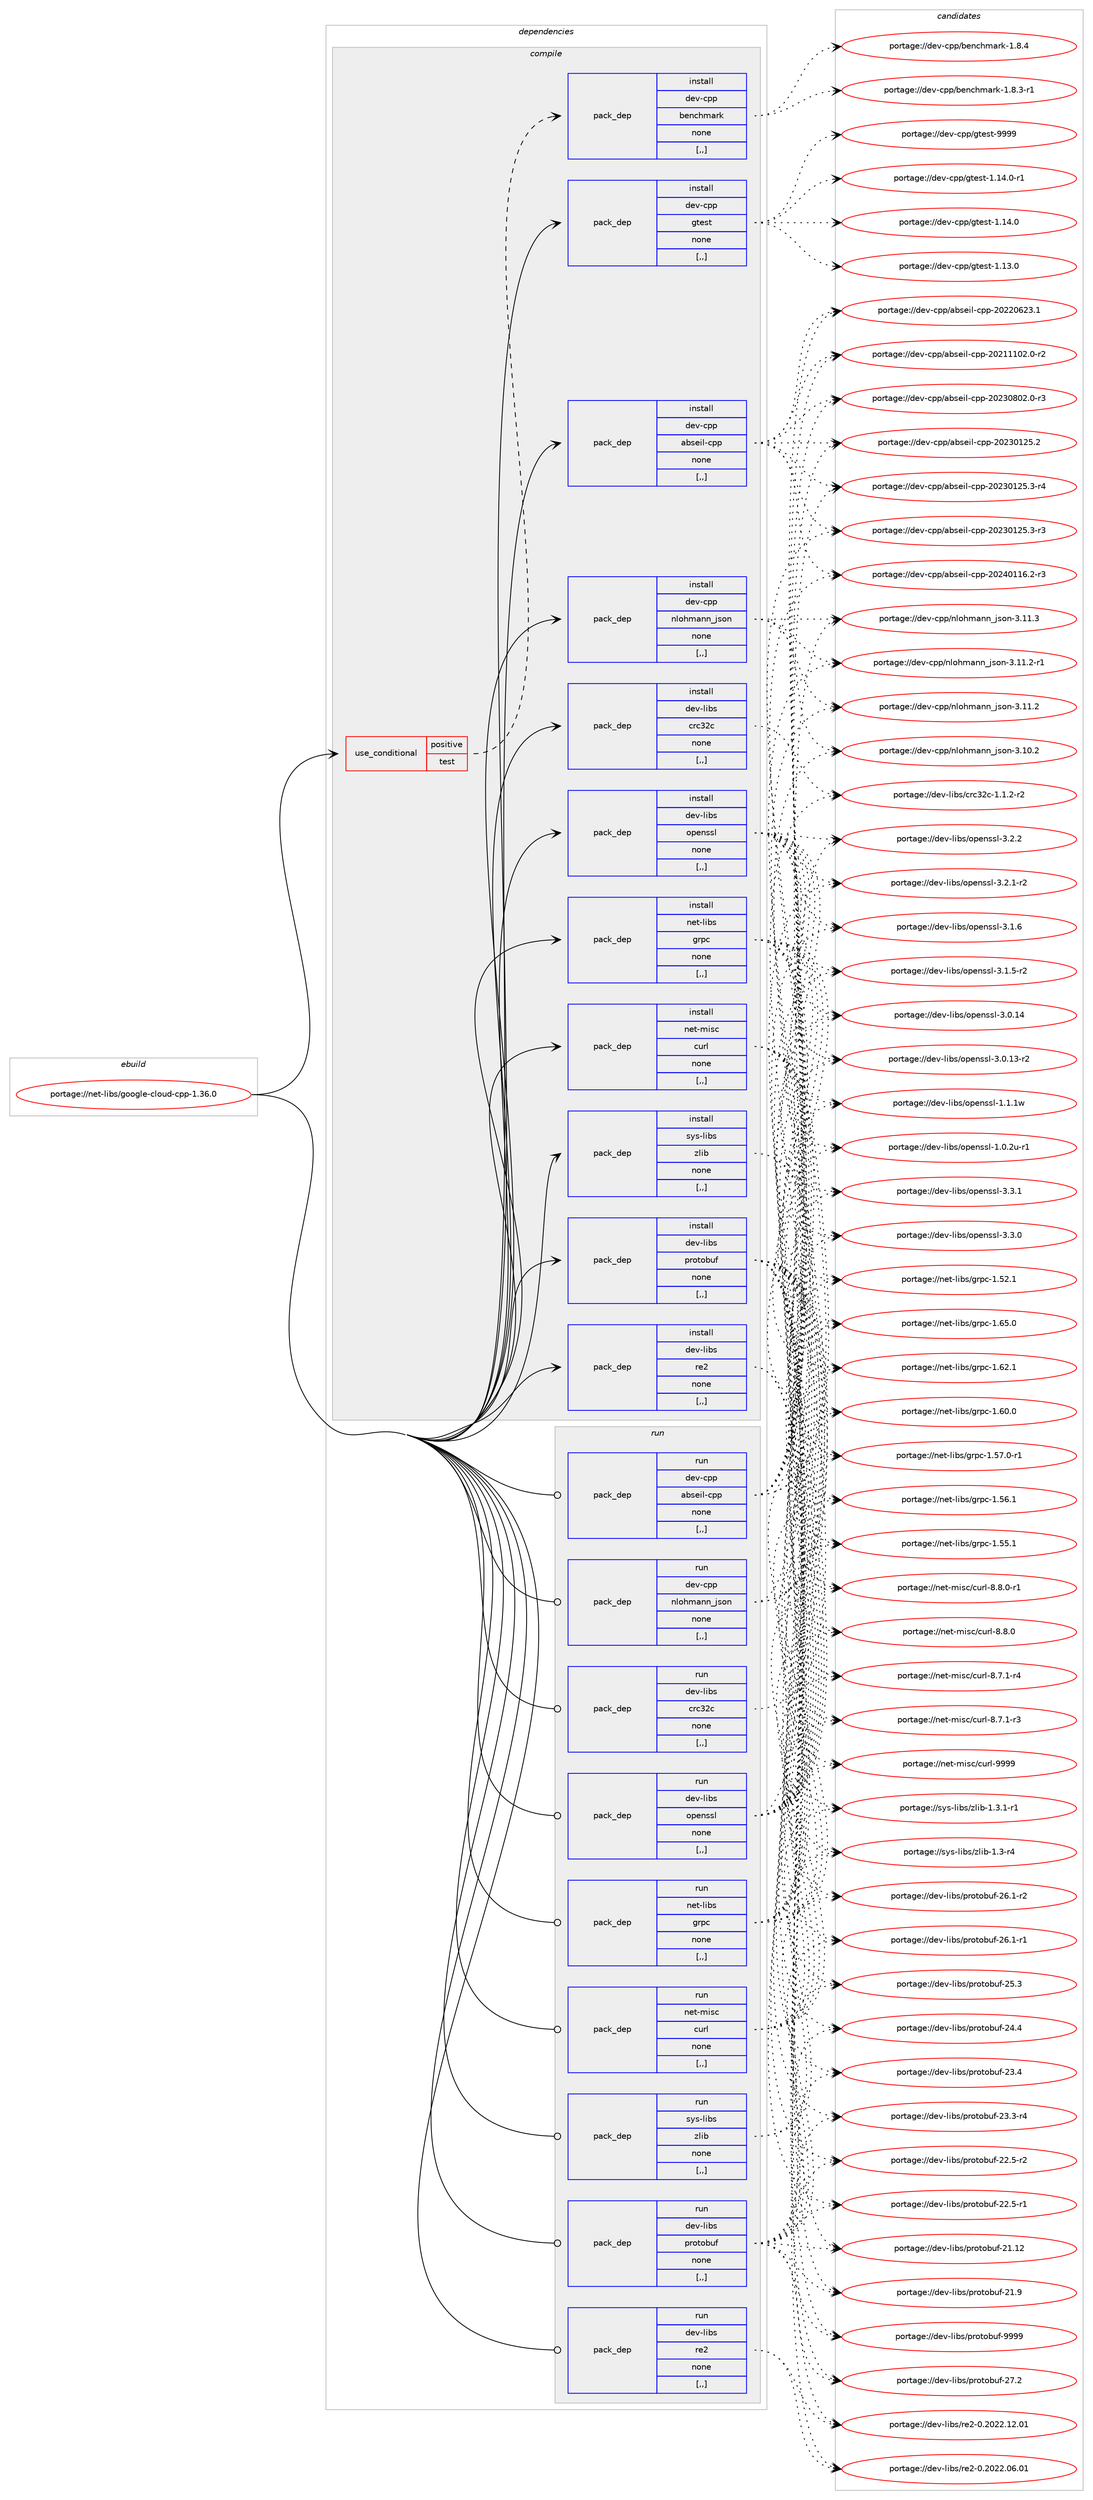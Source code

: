 digraph prolog {

# *************
# Graph options
# *************

newrank=true;
concentrate=true;
compound=true;
graph [rankdir=LR,fontname=Helvetica,fontsize=10,ranksep=1.5];#, ranksep=2.5, nodesep=0.2];
edge  [arrowhead=vee];
node  [fontname=Helvetica,fontsize=10];

# **********
# The ebuild
# **********

subgraph cluster_leftcol {
color=gray;
label=<<i>ebuild</i>>;
id [label="portage://net-libs/google-cloud-cpp-1.36.0", color=red, width=4, href="../net-libs/google-cloud-cpp-1.36.0.svg"];
}

# ****************
# The dependencies
# ****************

subgraph cluster_midcol {
color=gray;
label=<<i>dependencies</i>>;
subgraph cluster_compile {
fillcolor="#eeeeee";
style=filled;
label=<<i>compile</i>>;
subgraph cond93080 {
dependency357095 [label=<<TABLE BORDER="0" CELLBORDER="1" CELLSPACING="0" CELLPADDING="4"><TR><TD ROWSPAN="3" CELLPADDING="10">use_conditional</TD></TR><TR><TD>positive</TD></TR><TR><TD>test</TD></TR></TABLE>>, shape=none, color=red];
subgraph pack261355 {
dependency357096 [label=<<TABLE BORDER="0" CELLBORDER="1" CELLSPACING="0" CELLPADDING="4" WIDTH="220"><TR><TD ROWSPAN="6" CELLPADDING="30">pack_dep</TD></TR><TR><TD WIDTH="110">install</TD></TR><TR><TD>dev-cpp</TD></TR><TR><TD>benchmark</TD></TR><TR><TD>none</TD></TR><TR><TD>[,,]</TD></TR></TABLE>>, shape=none, color=blue];
}
dependency357095:e -> dependency357096:w [weight=20,style="dashed",arrowhead="vee"];
}
id:e -> dependency357095:w [weight=20,style="solid",arrowhead="vee"];
subgraph pack261356 {
dependency357097 [label=<<TABLE BORDER="0" CELLBORDER="1" CELLSPACING="0" CELLPADDING="4" WIDTH="220"><TR><TD ROWSPAN="6" CELLPADDING="30">pack_dep</TD></TR><TR><TD WIDTH="110">install</TD></TR><TR><TD>dev-cpp</TD></TR><TR><TD>abseil-cpp</TD></TR><TR><TD>none</TD></TR><TR><TD>[,,]</TD></TR></TABLE>>, shape=none, color=blue];
}
id:e -> dependency357097:w [weight=20,style="solid",arrowhead="vee"];
subgraph pack261357 {
dependency357098 [label=<<TABLE BORDER="0" CELLBORDER="1" CELLSPACING="0" CELLPADDING="4" WIDTH="220"><TR><TD ROWSPAN="6" CELLPADDING="30">pack_dep</TD></TR><TR><TD WIDTH="110">install</TD></TR><TR><TD>dev-cpp</TD></TR><TR><TD>gtest</TD></TR><TR><TD>none</TD></TR><TR><TD>[,,]</TD></TR></TABLE>>, shape=none, color=blue];
}
id:e -> dependency357098:w [weight=20,style="solid",arrowhead="vee"];
subgraph pack261358 {
dependency357099 [label=<<TABLE BORDER="0" CELLBORDER="1" CELLSPACING="0" CELLPADDING="4" WIDTH="220"><TR><TD ROWSPAN="6" CELLPADDING="30">pack_dep</TD></TR><TR><TD WIDTH="110">install</TD></TR><TR><TD>dev-cpp</TD></TR><TR><TD>nlohmann_json</TD></TR><TR><TD>none</TD></TR><TR><TD>[,,]</TD></TR></TABLE>>, shape=none, color=blue];
}
id:e -> dependency357099:w [weight=20,style="solid",arrowhead="vee"];
subgraph pack261359 {
dependency357100 [label=<<TABLE BORDER="0" CELLBORDER="1" CELLSPACING="0" CELLPADDING="4" WIDTH="220"><TR><TD ROWSPAN="6" CELLPADDING="30">pack_dep</TD></TR><TR><TD WIDTH="110">install</TD></TR><TR><TD>dev-libs</TD></TR><TR><TD>crc32c</TD></TR><TR><TD>none</TD></TR><TR><TD>[,,]</TD></TR></TABLE>>, shape=none, color=blue];
}
id:e -> dependency357100:w [weight=20,style="solid",arrowhead="vee"];
subgraph pack261360 {
dependency357101 [label=<<TABLE BORDER="0" CELLBORDER="1" CELLSPACING="0" CELLPADDING="4" WIDTH="220"><TR><TD ROWSPAN="6" CELLPADDING="30">pack_dep</TD></TR><TR><TD WIDTH="110">install</TD></TR><TR><TD>dev-libs</TD></TR><TR><TD>openssl</TD></TR><TR><TD>none</TD></TR><TR><TD>[,,]</TD></TR></TABLE>>, shape=none, color=blue];
}
id:e -> dependency357101:w [weight=20,style="solid",arrowhead="vee"];
subgraph pack261361 {
dependency357102 [label=<<TABLE BORDER="0" CELLBORDER="1" CELLSPACING="0" CELLPADDING="4" WIDTH="220"><TR><TD ROWSPAN="6" CELLPADDING="30">pack_dep</TD></TR><TR><TD WIDTH="110">install</TD></TR><TR><TD>dev-libs</TD></TR><TR><TD>protobuf</TD></TR><TR><TD>none</TD></TR><TR><TD>[,,]</TD></TR></TABLE>>, shape=none, color=blue];
}
id:e -> dependency357102:w [weight=20,style="solid",arrowhead="vee"];
subgraph pack261362 {
dependency357103 [label=<<TABLE BORDER="0" CELLBORDER="1" CELLSPACING="0" CELLPADDING="4" WIDTH="220"><TR><TD ROWSPAN="6" CELLPADDING="30">pack_dep</TD></TR><TR><TD WIDTH="110">install</TD></TR><TR><TD>dev-libs</TD></TR><TR><TD>re2</TD></TR><TR><TD>none</TD></TR><TR><TD>[,,]</TD></TR></TABLE>>, shape=none, color=blue];
}
id:e -> dependency357103:w [weight=20,style="solid",arrowhead="vee"];
subgraph pack261363 {
dependency357104 [label=<<TABLE BORDER="0" CELLBORDER="1" CELLSPACING="0" CELLPADDING="4" WIDTH="220"><TR><TD ROWSPAN="6" CELLPADDING="30">pack_dep</TD></TR><TR><TD WIDTH="110">install</TD></TR><TR><TD>net-libs</TD></TR><TR><TD>grpc</TD></TR><TR><TD>none</TD></TR><TR><TD>[,,]</TD></TR></TABLE>>, shape=none, color=blue];
}
id:e -> dependency357104:w [weight=20,style="solid",arrowhead="vee"];
subgraph pack261364 {
dependency357105 [label=<<TABLE BORDER="0" CELLBORDER="1" CELLSPACING="0" CELLPADDING="4" WIDTH="220"><TR><TD ROWSPAN="6" CELLPADDING="30">pack_dep</TD></TR><TR><TD WIDTH="110">install</TD></TR><TR><TD>net-misc</TD></TR><TR><TD>curl</TD></TR><TR><TD>none</TD></TR><TR><TD>[,,]</TD></TR></TABLE>>, shape=none, color=blue];
}
id:e -> dependency357105:w [weight=20,style="solid",arrowhead="vee"];
subgraph pack261365 {
dependency357106 [label=<<TABLE BORDER="0" CELLBORDER="1" CELLSPACING="0" CELLPADDING="4" WIDTH="220"><TR><TD ROWSPAN="6" CELLPADDING="30">pack_dep</TD></TR><TR><TD WIDTH="110">install</TD></TR><TR><TD>sys-libs</TD></TR><TR><TD>zlib</TD></TR><TR><TD>none</TD></TR><TR><TD>[,,]</TD></TR></TABLE>>, shape=none, color=blue];
}
id:e -> dependency357106:w [weight=20,style="solid",arrowhead="vee"];
}
subgraph cluster_compileandrun {
fillcolor="#eeeeee";
style=filled;
label=<<i>compile and run</i>>;
}
subgraph cluster_run {
fillcolor="#eeeeee";
style=filled;
label=<<i>run</i>>;
subgraph pack261366 {
dependency357107 [label=<<TABLE BORDER="0" CELLBORDER="1" CELLSPACING="0" CELLPADDING="4" WIDTH="220"><TR><TD ROWSPAN="6" CELLPADDING="30">pack_dep</TD></TR><TR><TD WIDTH="110">run</TD></TR><TR><TD>dev-cpp</TD></TR><TR><TD>abseil-cpp</TD></TR><TR><TD>none</TD></TR><TR><TD>[,,]</TD></TR></TABLE>>, shape=none, color=blue];
}
id:e -> dependency357107:w [weight=20,style="solid",arrowhead="odot"];
subgraph pack261367 {
dependency357108 [label=<<TABLE BORDER="0" CELLBORDER="1" CELLSPACING="0" CELLPADDING="4" WIDTH="220"><TR><TD ROWSPAN="6" CELLPADDING="30">pack_dep</TD></TR><TR><TD WIDTH="110">run</TD></TR><TR><TD>dev-cpp</TD></TR><TR><TD>nlohmann_json</TD></TR><TR><TD>none</TD></TR><TR><TD>[,,]</TD></TR></TABLE>>, shape=none, color=blue];
}
id:e -> dependency357108:w [weight=20,style="solid",arrowhead="odot"];
subgraph pack261368 {
dependency357109 [label=<<TABLE BORDER="0" CELLBORDER="1" CELLSPACING="0" CELLPADDING="4" WIDTH="220"><TR><TD ROWSPAN="6" CELLPADDING="30">pack_dep</TD></TR><TR><TD WIDTH="110">run</TD></TR><TR><TD>dev-libs</TD></TR><TR><TD>crc32c</TD></TR><TR><TD>none</TD></TR><TR><TD>[,,]</TD></TR></TABLE>>, shape=none, color=blue];
}
id:e -> dependency357109:w [weight=20,style="solid",arrowhead="odot"];
subgraph pack261369 {
dependency357110 [label=<<TABLE BORDER="0" CELLBORDER="1" CELLSPACING="0" CELLPADDING="4" WIDTH="220"><TR><TD ROWSPAN="6" CELLPADDING="30">pack_dep</TD></TR><TR><TD WIDTH="110">run</TD></TR><TR><TD>dev-libs</TD></TR><TR><TD>openssl</TD></TR><TR><TD>none</TD></TR><TR><TD>[,,]</TD></TR></TABLE>>, shape=none, color=blue];
}
id:e -> dependency357110:w [weight=20,style="solid",arrowhead="odot"];
subgraph pack261370 {
dependency357111 [label=<<TABLE BORDER="0" CELLBORDER="1" CELLSPACING="0" CELLPADDING="4" WIDTH="220"><TR><TD ROWSPAN="6" CELLPADDING="30">pack_dep</TD></TR><TR><TD WIDTH="110">run</TD></TR><TR><TD>dev-libs</TD></TR><TR><TD>protobuf</TD></TR><TR><TD>none</TD></TR><TR><TD>[,,]</TD></TR></TABLE>>, shape=none, color=blue];
}
id:e -> dependency357111:w [weight=20,style="solid",arrowhead="odot"];
subgraph pack261371 {
dependency357112 [label=<<TABLE BORDER="0" CELLBORDER="1" CELLSPACING="0" CELLPADDING="4" WIDTH="220"><TR><TD ROWSPAN="6" CELLPADDING="30">pack_dep</TD></TR><TR><TD WIDTH="110">run</TD></TR><TR><TD>dev-libs</TD></TR><TR><TD>re2</TD></TR><TR><TD>none</TD></TR><TR><TD>[,,]</TD></TR></TABLE>>, shape=none, color=blue];
}
id:e -> dependency357112:w [weight=20,style="solid",arrowhead="odot"];
subgraph pack261372 {
dependency357113 [label=<<TABLE BORDER="0" CELLBORDER="1" CELLSPACING="0" CELLPADDING="4" WIDTH="220"><TR><TD ROWSPAN="6" CELLPADDING="30">pack_dep</TD></TR><TR><TD WIDTH="110">run</TD></TR><TR><TD>net-libs</TD></TR><TR><TD>grpc</TD></TR><TR><TD>none</TD></TR><TR><TD>[,,]</TD></TR></TABLE>>, shape=none, color=blue];
}
id:e -> dependency357113:w [weight=20,style="solid",arrowhead="odot"];
subgraph pack261373 {
dependency357114 [label=<<TABLE BORDER="0" CELLBORDER="1" CELLSPACING="0" CELLPADDING="4" WIDTH="220"><TR><TD ROWSPAN="6" CELLPADDING="30">pack_dep</TD></TR><TR><TD WIDTH="110">run</TD></TR><TR><TD>net-misc</TD></TR><TR><TD>curl</TD></TR><TR><TD>none</TD></TR><TR><TD>[,,]</TD></TR></TABLE>>, shape=none, color=blue];
}
id:e -> dependency357114:w [weight=20,style="solid",arrowhead="odot"];
subgraph pack261374 {
dependency357115 [label=<<TABLE BORDER="0" CELLBORDER="1" CELLSPACING="0" CELLPADDING="4" WIDTH="220"><TR><TD ROWSPAN="6" CELLPADDING="30">pack_dep</TD></TR><TR><TD WIDTH="110">run</TD></TR><TR><TD>sys-libs</TD></TR><TR><TD>zlib</TD></TR><TR><TD>none</TD></TR><TR><TD>[,,]</TD></TR></TABLE>>, shape=none, color=blue];
}
id:e -> dependency357115:w [weight=20,style="solid",arrowhead="odot"];
}
}

# **************
# The candidates
# **************

subgraph cluster_choices {
rank=same;
color=gray;
label=<<i>candidates</i>>;

subgraph choice261355 {
color=black;
nodesep=1;
choice100101118459911211247981011109910410997114107454946564652 [label="portage://dev-cpp/benchmark-1.8.4", color=red, width=4,href="../dev-cpp/benchmark-1.8.4.svg"];
choice1001011184599112112479810111099104109971141074549465646514511449 [label="portage://dev-cpp/benchmark-1.8.3-r1", color=red, width=4,href="../dev-cpp/benchmark-1.8.3-r1.svg"];
dependency357096:e -> choice100101118459911211247981011109910410997114107454946564652:w [style=dotted,weight="100"];
dependency357096:e -> choice1001011184599112112479810111099104109971141074549465646514511449:w [style=dotted,weight="100"];
}
subgraph choice261356 {
color=black;
nodesep=1;
choice1001011184599112112479798115101105108459911211245504850524849495446504511451 [label="portage://dev-cpp/abseil-cpp-20240116.2-r3", color=red, width=4,href="../dev-cpp/abseil-cpp-20240116.2-r3.svg"];
choice1001011184599112112479798115101105108459911211245504850514856485046484511451 [label="portage://dev-cpp/abseil-cpp-20230802.0-r3", color=red, width=4,href="../dev-cpp/abseil-cpp-20230802.0-r3.svg"];
choice1001011184599112112479798115101105108459911211245504850514849505346514511452 [label="portage://dev-cpp/abseil-cpp-20230125.3-r4", color=red, width=4,href="../dev-cpp/abseil-cpp-20230125.3-r4.svg"];
choice1001011184599112112479798115101105108459911211245504850514849505346514511451 [label="portage://dev-cpp/abseil-cpp-20230125.3-r3", color=red, width=4,href="../dev-cpp/abseil-cpp-20230125.3-r3.svg"];
choice100101118459911211247979811510110510845991121124550485051484950534650 [label="portage://dev-cpp/abseil-cpp-20230125.2", color=red, width=4,href="../dev-cpp/abseil-cpp-20230125.2.svg"];
choice100101118459911211247979811510110510845991121124550485050485450514649 [label="portage://dev-cpp/abseil-cpp-20220623.1", color=red, width=4,href="../dev-cpp/abseil-cpp-20220623.1.svg"];
choice1001011184599112112479798115101105108459911211245504850494949485046484511450 [label="portage://dev-cpp/abseil-cpp-20211102.0-r2", color=red, width=4,href="../dev-cpp/abseil-cpp-20211102.0-r2.svg"];
dependency357097:e -> choice1001011184599112112479798115101105108459911211245504850524849495446504511451:w [style=dotted,weight="100"];
dependency357097:e -> choice1001011184599112112479798115101105108459911211245504850514856485046484511451:w [style=dotted,weight="100"];
dependency357097:e -> choice1001011184599112112479798115101105108459911211245504850514849505346514511452:w [style=dotted,weight="100"];
dependency357097:e -> choice1001011184599112112479798115101105108459911211245504850514849505346514511451:w [style=dotted,weight="100"];
dependency357097:e -> choice100101118459911211247979811510110510845991121124550485051484950534650:w [style=dotted,weight="100"];
dependency357097:e -> choice100101118459911211247979811510110510845991121124550485050485450514649:w [style=dotted,weight="100"];
dependency357097:e -> choice1001011184599112112479798115101105108459911211245504850494949485046484511450:w [style=dotted,weight="100"];
}
subgraph choice261357 {
color=black;
nodesep=1;
choice1001011184599112112471031161011151164557575757 [label="portage://dev-cpp/gtest-9999", color=red, width=4,href="../dev-cpp/gtest-9999.svg"];
choice100101118459911211247103116101115116454946495246484511449 [label="portage://dev-cpp/gtest-1.14.0-r1", color=red, width=4,href="../dev-cpp/gtest-1.14.0-r1.svg"];
choice10010111845991121124710311610111511645494649524648 [label="portage://dev-cpp/gtest-1.14.0", color=red, width=4,href="../dev-cpp/gtest-1.14.0.svg"];
choice10010111845991121124710311610111511645494649514648 [label="portage://dev-cpp/gtest-1.13.0", color=red, width=4,href="../dev-cpp/gtest-1.13.0.svg"];
dependency357098:e -> choice1001011184599112112471031161011151164557575757:w [style=dotted,weight="100"];
dependency357098:e -> choice100101118459911211247103116101115116454946495246484511449:w [style=dotted,weight="100"];
dependency357098:e -> choice10010111845991121124710311610111511645494649524648:w [style=dotted,weight="100"];
dependency357098:e -> choice10010111845991121124710311610111511645494649514648:w [style=dotted,weight="100"];
}
subgraph choice261358 {
color=black;
nodesep=1;
choice100101118459911211247110108111104109971101109510611511111045514649494651 [label="portage://dev-cpp/nlohmann_json-3.11.3", color=red, width=4,href="../dev-cpp/nlohmann_json-3.11.3.svg"];
choice1001011184599112112471101081111041099711011095106115111110455146494946504511449 [label="portage://dev-cpp/nlohmann_json-3.11.2-r1", color=red, width=4,href="../dev-cpp/nlohmann_json-3.11.2-r1.svg"];
choice100101118459911211247110108111104109971101109510611511111045514649494650 [label="portage://dev-cpp/nlohmann_json-3.11.2", color=red, width=4,href="../dev-cpp/nlohmann_json-3.11.2.svg"];
choice100101118459911211247110108111104109971101109510611511111045514649484650 [label="portage://dev-cpp/nlohmann_json-3.10.2", color=red, width=4,href="../dev-cpp/nlohmann_json-3.10.2.svg"];
dependency357099:e -> choice100101118459911211247110108111104109971101109510611511111045514649494651:w [style=dotted,weight="100"];
dependency357099:e -> choice1001011184599112112471101081111041099711011095106115111110455146494946504511449:w [style=dotted,weight="100"];
dependency357099:e -> choice100101118459911211247110108111104109971101109510611511111045514649494650:w [style=dotted,weight="100"];
dependency357099:e -> choice100101118459911211247110108111104109971101109510611511111045514649484650:w [style=dotted,weight="100"];
}
subgraph choice261359 {
color=black;
nodesep=1;
choice10010111845108105981154799114995150994549464946504511450 [label="portage://dev-libs/crc32c-1.1.2-r2", color=red, width=4,href="../dev-libs/crc32c-1.1.2-r2.svg"];
dependency357100:e -> choice10010111845108105981154799114995150994549464946504511450:w [style=dotted,weight="100"];
}
subgraph choice261360 {
color=black;
nodesep=1;
choice100101118451081059811547111112101110115115108455146514649 [label="portage://dev-libs/openssl-3.3.1", color=red, width=4,href="../dev-libs/openssl-3.3.1.svg"];
choice100101118451081059811547111112101110115115108455146514648 [label="portage://dev-libs/openssl-3.3.0", color=red, width=4,href="../dev-libs/openssl-3.3.0.svg"];
choice100101118451081059811547111112101110115115108455146504650 [label="portage://dev-libs/openssl-3.2.2", color=red, width=4,href="../dev-libs/openssl-3.2.2.svg"];
choice1001011184510810598115471111121011101151151084551465046494511450 [label="portage://dev-libs/openssl-3.2.1-r2", color=red, width=4,href="../dev-libs/openssl-3.2.1-r2.svg"];
choice100101118451081059811547111112101110115115108455146494654 [label="portage://dev-libs/openssl-3.1.6", color=red, width=4,href="../dev-libs/openssl-3.1.6.svg"];
choice1001011184510810598115471111121011101151151084551464946534511450 [label="portage://dev-libs/openssl-3.1.5-r2", color=red, width=4,href="../dev-libs/openssl-3.1.5-r2.svg"];
choice10010111845108105981154711111210111011511510845514648464952 [label="portage://dev-libs/openssl-3.0.14", color=red, width=4,href="../dev-libs/openssl-3.0.14.svg"];
choice100101118451081059811547111112101110115115108455146484649514511450 [label="portage://dev-libs/openssl-3.0.13-r2", color=red, width=4,href="../dev-libs/openssl-3.0.13-r2.svg"];
choice100101118451081059811547111112101110115115108454946494649119 [label="portage://dev-libs/openssl-1.1.1w", color=red, width=4,href="../dev-libs/openssl-1.1.1w.svg"];
choice1001011184510810598115471111121011101151151084549464846501174511449 [label="portage://dev-libs/openssl-1.0.2u-r1", color=red, width=4,href="../dev-libs/openssl-1.0.2u-r1.svg"];
dependency357101:e -> choice100101118451081059811547111112101110115115108455146514649:w [style=dotted,weight="100"];
dependency357101:e -> choice100101118451081059811547111112101110115115108455146514648:w [style=dotted,weight="100"];
dependency357101:e -> choice100101118451081059811547111112101110115115108455146504650:w [style=dotted,weight="100"];
dependency357101:e -> choice1001011184510810598115471111121011101151151084551465046494511450:w [style=dotted,weight="100"];
dependency357101:e -> choice100101118451081059811547111112101110115115108455146494654:w [style=dotted,weight="100"];
dependency357101:e -> choice1001011184510810598115471111121011101151151084551464946534511450:w [style=dotted,weight="100"];
dependency357101:e -> choice10010111845108105981154711111210111011511510845514648464952:w [style=dotted,weight="100"];
dependency357101:e -> choice100101118451081059811547111112101110115115108455146484649514511450:w [style=dotted,weight="100"];
dependency357101:e -> choice100101118451081059811547111112101110115115108454946494649119:w [style=dotted,weight="100"];
dependency357101:e -> choice1001011184510810598115471111121011101151151084549464846501174511449:w [style=dotted,weight="100"];
}
subgraph choice261361 {
color=black;
nodesep=1;
choice100101118451081059811547112114111116111981171024557575757 [label="portage://dev-libs/protobuf-9999", color=red, width=4,href="../dev-libs/protobuf-9999.svg"];
choice100101118451081059811547112114111116111981171024550554650 [label="portage://dev-libs/protobuf-27.2", color=red, width=4,href="../dev-libs/protobuf-27.2.svg"];
choice1001011184510810598115471121141111161119811710245505446494511450 [label="portage://dev-libs/protobuf-26.1-r2", color=red, width=4,href="../dev-libs/protobuf-26.1-r2.svg"];
choice1001011184510810598115471121141111161119811710245505446494511449 [label="portage://dev-libs/protobuf-26.1-r1", color=red, width=4,href="../dev-libs/protobuf-26.1-r1.svg"];
choice100101118451081059811547112114111116111981171024550534651 [label="portage://dev-libs/protobuf-25.3", color=red, width=4,href="../dev-libs/protobuf-25.3.svg"];
choice100101118451081059811547112114111116111981171024550524652 [label="portage://dev-libs/protobuf-24.4", color=red, width=4,href="../dev-libs/protobuf-24.4.svg"];
choice100101118451081059811547112114111116111981171024550514652 [label="portage://dev-libs/protobuf-23.4", color=red, width=4,href="../dev-libs/protobuf-23.4.svg"];
choice1001011184510810598115471121141111161119811710245505146514511452 [label="portage://dev-libs/protobuf-23.3-r4", color=red, width=4,href="../dev-libs/protobuf-23.3-r4.svg"];
choice1001011184510810598115471121141111161119811710245505046534511450 [label="portage://dev-libs/protobuf-22.5-r2", color=red, width=4,href="../dev-libs/protobuf-22.5-r2.svg"];
choice1001011184510810598115471121141111161119811710245505046534511449 [label="portage://dev-libs/protobuf-22.5-r1", color=red, width=4,href="../dev-libs/protobuf-22.5-r1.svg"];
choice10010111845108105981154711211411111611198117102455049464950 [label="portage://dev-libs/protobuf-21.12", color=red, width=4,href="../dev-libs/protobuf-21.12.svg"];
choice100101118451081059811547112114111116111981171024550494657 [label="portage://dev-libs/protobuf-21.9", color=red, width=4,href="../dev-libs/protobuf-21.9.svg"];
dependency357102:e -> choice100101118451081059811547112114111116111981171024557575757:w [style=dotted,weight="100"];
dependency357102:e -> choice100101118451081059811547112114111116111981171024550554650:w [style=dotted,weight="100"];
dependency357102:e -> choice1001011184510810598115471121141111161119811710245505446494511450:w [style=dotted,weight="100"];
dependency357102:e -> choice1001011184510810598115471121141111161119811710245505446494511449:w [style=dotted,weight="100"];
dependency357102:e -> choice100101118451081059811547112114111116111981171024550534651:w [style=dotted,weight="100"];
dependency357102:e -> choice100101118451081059811547112114111116111981171024550524652:w [style=dotted,weight="100"];
dependency357102:e -> choice100101118451081059811547112114111116111981171024550514652:w [style=dotted,weight="100"];
dependency357102:e -> choice1001011184510810598115471121141111161119811710245505146514511452:w [style=dotted,weight="100"];
dependency357102:e -> choice1001011184510810598115471121141111161119811710245505046534511450:w [style=dotted,weight="100"];
dependency357102:e -> choice1001011184510810598115471121141111161119811710245505046534511449:w [style=dotted,weight="100"];
dependency357102:e -> choice10010111845108105981154711211411111611198117102455049464950:w [style=dotted,weight="100"];
dependency357102:e -> choice100101118451081059811547112114111116111981171024550494657:w [style=dotted,weight="100"];
}
subgraph choice261362 {
color=black;
nodesep=1;
choice1001011184510810598115471141015045484650485050464950464849 [label="portage://dev-libs/re2-0.2022.12.01", color=red, width=4,href="../dev-libs/re2-0.2022.12.01.svg"];
choice1001011184510810598115471141015045484650485050464854464849 [label="portage://dev-libs/re2-0.2022.06.01", color=red, width=4,href="../dev-libs/re2-0.2022.06.01.svg"];
dependency357103:e -> choice1001011184510810598115471141015045484650485050464950464849:w [style=dotted,weight="100"];
dependency357103:e -> choice1001011184510810598115471141015045484650485050464854464849:w [style=dotted,weight="100"];
}
subgraph choice261363 {
color=black;
nodesep=1;
choice1101011164510810598115471031141129945494654534648 [label="portage://net-libs/grpc-1.65.0", color=red, width=4,href="../net-libs/grpc-1.65.0.svg"];
choice1101011164510810598115471031141129945494654504649 [label="portage://net-libs/grpc-1.62.1", color=red, width=4,href="../net-libs/grpc-1.62.1.svg"];
choice1101011164510810598115471031141129945494654484648 [label="portage://net-libs/grpc-1.60.0", color=red, width=4,href="../net-libs/grpc-1.60.0.svg"];
choice11010111645108105981154710311411299454946535546484511449 [label="portage://net-libs/grpc-1.57.0-r1", color=red, width=4,href="../net-libs/grpc-1.57.0-r1.svg"];
choice1101011164510810598115471031141129945494653544649 [label="portage://net-libs/grpc-1.56.1", color=red, width=4,href="../net-libs/grpc-1.56.1.svg"];
choice1101011164510810598115471031141129945494653534649 [label="portage://net-libs/grpc-1.55.1", color=red, width=4,href="../net-libs/grpc-1.55.1.svg"];
choice1101011164510810598115471031141129945494653504649 [label="portage://net-libs/grpc-1.52.1", color=red, width=4,href="../net-libs/grpc-1.52.1.svg"];
dependency357104:e -> choice1101011164510810598115471031141129945494654534648:w [style=dotted,weight="100"];
dependency357104:e -> choice1101011164510810598115471031141129945494654504649:w [style=dotted,weight="100"];
dependency357104:e -> choice1101011164510810598115471031141129945494654484648:w [style=dotted,weight="100"];
dependency357104:e -> choice11010111645108105981154710311411299454946535546484511449:w [style=dotted,weight="100"];
dependency357104:e -> choice1101011164510810598115471031141129945494653544649:w [style=dotted,weight="100"];
dependency357104:e -> choice1101011164510810598115471031141129945494653534649:w [style=dotted,weight="100"];
dependency357104:e -> choice1101011164510810598115471031141129945494653504649:w [style=dotted,weight="100"];
}
subgraph choice261364 {
color=black;
nodesep=1;
choice110101116451091051159947991171141084557575757 [label="portage://net-misc/curl-9999", color=red, width=4,href="../net-misc/curl-9999.svg"];
choice110101116451091051159947991171141084556465646484511449 [label="portage://net-misc/curl-8.8.0-r1", color=red, width=4,href="../net-misc/curl-8.8.0-r1.svg"];
choice11010111645109105115994799117114108455646564648 [label="portage://net-misc/curl-8.8.0", color=red, width=4,href="../net-misc/curl-8.8.0.svg"];
choice110101116451091051159947991171141084556465546494511452 [label="portage://net-misc/curl-8.7.1-r4", color=red, width=4,href="../net-misc/curl-8.7.1-r4.svg"];
choice110101116451091051159947991171141084556465546494511451 [label="portage://net-misc/curl-8.7.1-r3", color=red, width=4,href="../net-misc/curl-8.7.1-r3.svg"];
dependency357105:e -> choice110101116451091051159947991171141084557575757:w [style=dotted,weight="100"];
dependency357105:e -> choice110101116451091051159947991171141084556465646484511449:w [style=dotted,weight="100"];
dependency357105:e -> choice11010111645109105115994799117114108455646564648:w [style=dotted,weight="100"];
dependency357105:e -> choice110101116451091051159947991171141084556465546494511452:w [style=dotted,weight="100"];
dependency357105:e -> choice110101116451091051159947991171141084556465546494511451:w [style=dotted,weight="100"];
}
subgraph choice261365 {
color=black;
nodesep=1;
choice115121115451081059811547122108105984549465146494511449 [label="portage://sys-libs/zlib-1.3.1-r1", color=red, width=4,href="../sys-libs/zlib-1.3.1-r1.svg"];
choice11512111545108105981154712210810598454946514511452 [label="portage://sys-libs/zlib-1.3-r4", color=red, width=4,href="../sys-libs/zlib-1.3-r4.svg"];
dependency357106:e -> choice115121115451081059811547122108105984549465146494511449:w [style=dotted,weight="100"];
dependency357106:e -> choice11512111545108105981154712210810598454946514511452:w [style=dotted,weight="100"];
}
subgraph choice261366 {
color=black;
nodesep=1;
choice1001011184599112112479798115101105108459911211245504850524849495446504511451 [label="portage://dev-cpp/abseil-cpp-20240116.2-r3", color=red, width=4,href="../dev-cpp/abseil-cpp-20240116.2-r3.svg"];
choice1001011184599112112479798115101105108459911211245504850514856485046484511451 [label="portage://dev-cpp/abseil-cpp-20230802.0-r3", color=red, width=4,href="../dev-cpp/abseil-cpp-20230802.0-r3.svg"];
choice1001011184599112112479798115101105108459911211245504850514849505346514511452 [label="portage://dev-cpp/abseil-cpp-20230125.3-r4", color=red, width=4,href="../dev-cpp/abseil-cpp-20230125.3-r4.svg"];
choice1001011184599112112479798115101105108459911211245504850514849505346514511451 [label="portage://dev-cpp/abseil-cpp-20230125.3-r3", color=red, width=4,href="../dev-cpp/abseil-cpp-20230125.3-r3.svg"];
choice100101118459911211247979811510110510845991121124550485051484950534650 [label="portage://dev-cpp/abseil-cpp-20230125.2", color=red, width=4,href="../dev-cpp/abseil-cpp-20230125.2.svg"];
choice100101118459911211247979811510110510845991121124550485050485450514649 [label="portage://dev-cpp/abseil-cpp-20220623.1", color=red, width=4,href="../dev-cpp/abseil-cpp-20220623.1.svg"];
choice1001011184599112112479798115101105108459911211245504850494949485046484511450 [label="portage://dev-cpp/abseil-cpp-20211102.0-r2", color=red, width=4,href="../dev-cpp/abseil-cpp-20211102.0-r2.svg"];
dependency357107:e -> choice1001011184599112112479798115101105108459911211245504850524849495446504511451:w [style=dotted,weight="100"];
dependency357107:e -> choice1001011184599112112479798115101105108459911211245504850514856485046484511451:w [style=dotted,weight="100"];
dependency357107:e -> choice1001011184599112112479798115101105108459911211245504850514849505346514511452:w [style=dotted,weight="100"];
dependency357107:e -> choice1001011184599112112479798115101105108459911211245504850514849505346514511451:w [style=dotted,weight="100"];
dependency357107:e -> choice100101118459911211247979811510110510845991121124550485051484950534650:w [style=dotted,weight="100"];
dependency357107:e -> choice100101118459911211247979811510110510845991121124550485050485450514649:w [style=dotted,weight="100"];
dependency357107:e -> choice1001011184599112112479798115101105108459911211245504850494949485046484511450:w [style=dotted,weight="100"];
}
subgraph choice261367 {
color=black;
nodesep=1;
choice100101118459911211247110108111104109971101109510611511111045514649494651 [label="portage://dev-cpp/nlohmann_json-3.11.3", color=red, width=4,href="../dev-cpp/nlohmann_json-3.11.3.svg"];
choice1001011184599112112471101081111041099711011095106115111110455146494946504511449 [label="portage://dev-cpp/nlohmann_json-3.11.2-r1", color=red, width=4,href="../dev-cpp/nlohmann_json-3.11.2-r1.svg"];
choice100101118459911211247110108111104109971101109510611511111045514649494650 [label="portage://dev-cpp/nlohmann_json-3.11.2", color=red, width=4,href="../dev-cpp/nlohmann_json-3.11.2.svg"];
choice100101118459911211247110108111104109971101109510611511111045514649484650 [label="portage://dev-cpp/nlohmann_json-3.10.2", color=red, width=4,href="../dev-cpp/nlohmann_json-3.10.2.svg"];
dependency357108:e -> choice100101118459911211247110108111104109971101109510611511111045514649494651:w [style=dotted,weight="100"];
dependency357108:e -> choice1001011184599112112471101081111041099711011095106115111110455146494946504511449:w [style=dotted,weight="100"];
dependency357108:e -> choice100101118459911211247110108111104109971101109510611511111045514649494650:w [style=dotted,weight="100"];
dependency357108:e -> choice100101118459911211247110108111104109971101109510611511111045514649484650:w [style=dotted,weight="100"];
}
subgraph choice261368 {
color=black;
nodesep=1;
choice10010111845108105981154799114995150994549464946504511450 [label="portage://dev-libs/crc32c-1.1.2-r2", color=red, width=4,href="../dev-libs/crc32c-1.1.2-r2.svg"];
dependency357109:e -> choice10010111845108105981154799114995150994549464946504511450:w [style=dotted,weight="100"];
}
subgraph choice261369 {
color=black;
nodesep=1;
choice100101118451081059811547111112101110115115108455146514649 [label="portage://dev-libs/openssl-3.3.1", color=red, width=4,href="../dev-libs/openssl-3.3.1.svg"];
choice100101118451081059811547111112101110115115108455146514648 [label="portage://dev-libs/openssl-3.3.0", color=red, width=4,href="../dev-libs/openssl-3.3.0.svg"];
choice100101118451081059811547111112101110115115108455146504650 [label="portage://dev-libs/openssl-3.2.2", color=red, width=4,href="../dev-libs/openssl-3.2.2.svg"];
choice1001011184510810598115471111121011101151151084551465046494511450 [label="portage://dev-libs/openssl-3.2.1-r2", color=red, width=4,href="../dev-libs/openssl-3.2.1-r2.svg"];
choice100101118451081059811547111112101110115115108455146494654 [label="portage://dev-libs/openssl-3.1.6", color=red, width=4,href="../dev-libs/openssl-3.1.6.svg"];
choice1001011184510810598115471111121011101151151084551464946534511450 [label="portage://dev-libs/openssl-3.1.5-r2", color=red, width=4,href="../dev-libs/openssl-3.1.5-r2.svg"];
choice10010111845108105981154711111210111011511510845514648464952 [label="portage://dev-libs/openssl-3.0.14", color=red, width=4,href="../dev-libs/openssl-3.0.14.svg"];
choice100101118451081059811547111112101110115115108455146484649514511450 [label="portage://dev-libs/openssl-3.0.13-r2", color=red, width=4,href="../dev-libs/openssl-3.0.13-r2.svg"];
choice100101118451081059811547111112101110115115108454946494649119 [label="portage://dev-libs/openssl-1.1.1w", color=red, width=4,href="../dev-libs/openssl-1.1.1w.svg"];
choice1001011184510810598115471111121011101151151084549464846501174511449 [label="portage://dev-libs/openssl-1.0.2u-r1", color=red, width=4,href="../dev-libs/openssl-1.0.2u-r1.svg"];
dependency357110:e -> choice100101118451081059811547111112101110115115108455146514649:w [style=dotted,weight="100"];
dependency357110:e -> choice100101118451081059811547111112101110115115108455146514648:w [style=dotted,weight="100"];
dependency357110:e -> choice100101118451081059811547111112101110115115108455146504650:w [style=dotted,weight="100"];
dependency357110:e -> choice1001011184510810598115471111121011101151151084551465046494511450:w [style=dotted,weight="100"];
dependency357110:e -> choice100101118451081059811547111112101110115115108455146494654:w [style=dotted,weight="100"];
dependency357110:e -> choice1001011184510810598115471111121011101151151084551464946534511450:w [style=dotted,weight="100"];
dependency357110:e -> choice10010111845108105981154711111210111011511510845514648464952:w [style=dotted,weight="100"];
dependency357110:e -> choice100101118451081059811547111112101110115115108455146484649514511450:w [style=dotted,weight="100"];
dependency357110:e -> choice100101118451081059811547111112101110115115108454946494649119:w [style=dotted,weight="100"];
dependency357110:e -> choice1001011184510810598115471111121011101151151084549464846501174511449:w [style=dotted,weight="100"];
}
subgraph choice261370 {
color=black;
nodesep=1;
choice100101118451081059811547112114111116111981171024557575757 [label="portage://dev-libs/protobuf-9999", color=red, width=4,href="../dev-libs/protobuf-9999.svg"];
choice100101118451081059811547112114111116111981171024550554650 [label="portage://dev-libs/protobuf-27.2", color=red, width=4,href="../dev-libs/protobuf-27.2.svg"];
choice1001011184510810598115471121141111161119811710245505446494511450 [label="portage://dev-libs/protobuf-26.1-r2", color=red, width=4,href="../dev-libs/protobuf-26.1-r2.svg"];
choice1001011184510810598115471121141111161119811710245505446494511449 [label="portage://dev-libs/protobuf-26.1-r1", color=red, width=4,href="../dev-libs/protobuf-26.1-r1.svg"];
choice100101118451081059811547112114111116111981171024550534651 [label="portage://dev-libs/protobuf-25.3", color=red, width=4,href="../dev-libs/protobuf-25.3.svg"];
choice100101118451081059811547112114111116111981171024550524652 [label="portage://dev-libs/protobuf-24.4", color=red, width=4,href="../dev-libs/protobuf-24.4.svg"];
choice100101118451081059811547112114111116111981171024550514652 [label="portage://dev-libs/protobuf-23.4", color=red, width=4,href="../dev-libs/protobuf-23.4.svg"];
choice1001011184510810598115471121141111161119811710245505146514511452 [label="portage://dev-libs/protobuf-23.3-r4", color=red, width=4,href="../dev-libs/protobuf-23.3-r4.svg"];
choice1001011184510810598115471121141111161119811710245505046534511450 [label="portage://dev-libs/protobuf-22.5-r2", color=red, width=4,href="../dev-libs/protobuf-22.5-r2.svg"];
choice1001011184510810598115471121141111161119811710245505046534511449 [label="portage://dev-libs/protobuf-22.5-r1", color=red, width=4,href="../dev-libs/protobuf-22.5-r1.svg"];
choice10010111845108105981154711211411111611198117102455049464950 [label="portage://dev-libs/protobuf-21.12", color=red, width=4,href="../dev-libs/protobuf-21.12.svg"];
choice100101118451081059811547112114111116111981171024550494657 [label="portage://dev-libs/protobuf-21.9", color=red, width=4,href="../dev-libs/protobuf-21.9.svg"];
dependency357111:e -> choice100101118451081059811547112114111116111981171024557575757:w [style=dotted,weight="100"];
dependency357111:e -> choice100101118451081059811547112114111116111981171024550554650:w [style=dotted,weight="100"];
dependency357111:e -> choice1001011184510810598115471121141111161119811710245505446494511450:w [style=dotted,weight="100"];
dependency357111:e -> choice1001011184510810598115471121141111161119811710245505446494511449:w [style=dotted,weight="100"];
dependency357111:e -> choice100101118451081059811547112114111116111981171024550534651:w [style=dotted,weight="100"];
dependency357111:e -> choice100101118451081059811547112114111116111981171024550524652:w [style=dotted,weight="100"];
dependency357111:e -> choice100101118451081059811547112114111116111981171024550514652:w [style=dotted,weight="100"];
dependency357111:e -> choice1001011184510810598115471121141111161119811710245505146514511452:w [style=dotted,weight="100"];
dependency357111:e -> choice1001011184510810598115471121141111161119811710245505046534511450:w [style=dotted,weight="100"];
dependency357111:e -> choice1001011184510810598115471121141111161119811710245505046534511449:w [style=dotted,weight="100"];
dependency357111:e -> choice10010111845108105981154711211411111611198117102455049464950:w [style=dotted,weight="100"];
dependency357111:e -> choice100101118451081059811547112114111116111981171024550494657:w [style=dotted,weight="100"];
}
subgraph choice261371 {
color=black;
nodesep=1;
choice1001011184510810598115471141015045484650485050464950464849 [label="portage://dev-libs/re2-0.2022.12.01", color=red, width=4,href="../dev-libs/re2-0.2022.12.01.svg"];
choice1001011184510810598115471141015045484650485050464854464849 [label="portage://dev-libs/re2-0.2022.06.01", color=red, width=4,href="../dev-libs/re2-0.2022.06.01.svg"];
dependency357112:e -> choice1001011184510810598115471141015045484650485050464950464849:w [style=dotted,weight="100"];
dependency357112:e -> choice1001011184510810598115471141015045484650485050464854464849:w [style=dotted,weight="100"];
}
subgraph choice261372 {
color=black;
nodesep=1;
choice1101011164510810598115471031141129945494654534648 [label="portage://net-libs/grpc-1.65.0", color=red, width=4,href="../net-libs/grpc-1.65.0.svg"];
choice1101011164510810598115471031141129945494654504649 [label="portage://net-libs/grpc-1.62.1", color=red, width=4,href="../net-libs/grpc-1.62.1.svg"];
choice1101011164510810598115471031141129945494654484648 [label="portage://net-libs/grpc-1.60.0", color=red, width=4,href="../net-libs/grpc-1.60.0.svg"];
choice11010111645108105981154710311411299454946535546484511449 [label="portage://net-libs/grpc-1.57.0-r1", color=red, width=4,href="../net-libs/grpc-1.57.0-r1.svg"];
choice1101011164510810598115471031141129945494653544649 [label="portage://net-libs/grpc-1.56.1", color=red, width=4,href="../net-libs/grpc-1.56.1.svg"];
choice1101011164510810598115471031141129945494653534649 [label="portage://net-libs/grpc-1.55.1", color=red, width=4,href="../net-libs/grpc-1.55.1.svg"];
choice1101011164510810598115471031141129945494653504649 [label="portage://net-libs/grpc-1.52.1", color=red, width=4,href="../net-libs/grpc-1.52.1.svg"];
dependency357113:e -> choice1101011164510810598115471031141129945494654534648:w [style=dotted,weight="100"];
dependency357113:e -> choice1101011164510810598115471031141129945494654504649:w [style=dotted,weight="100"];
dependency357113:e -> choice1101011164510810598115471031141129945494654484648:w [style=dotted,weight="100"];
dependency357113:e -> choice11010111645108105981154710311411299454946535546484511449:w [style=dotted,weight="100"];
dependency357113:e -> choice1101011164510810598115471031141129945494653544649:w [style=dotted,weight="100"];
dependency357113:e -> choice1101011164510810598115471031141129945494653534649:w [style=dotted,weight="100"];
dependency357113:e -> choice1101011164510810598115471031141129945494653504649:w [style=dotted,weight="100"];
}
subgraph choice261373 {
color=black;
nodesep=1;
choice110101116451091051159947991171141084557575757 [label="portage://net-misc/curl-9999", color=red, width=4,href="../net-misc/curl-9999.svg"];
choice110101116451091051159947991171141084556465646484511449 [label="portage://net-misc/curl-8.8.0-r1", color=red, width=4,href="../net-misc/curl-8.8.0-r1.svg"];
choice11010111645109105115994799117114108455646564648 [label="portage://net-misc/curl-8.8.0", color=red, width=4,href="../net-misc/curl-8.8.0.svg"];
choice110101116451091051159947991171141084556465546494511452 [label="portage://net-misc/curl-8.7.1-r4", color=red, width=4,href="../net-misc/curl-8.7.1-r4.svg"];
choice110101116451091051159947991171141084556465546494511451 [label="portage://net-misc/curl-8.7.1-r3", color=red, width=4,href="../net-misc/curl-8.7.1-r3.svg"];
dependency357114:e -> choice110101116451091051159947991171141084557575757:w [style=dotted,weight="100"];
dependency357114:e -> choice110101116451091051159947991171141084556465646484511449:w [style=dotted,weight="100"];
dependency357114:e -> choice11010111645109105115994799117114108455646564648:w [style=dotted,weight="100"];
dependency357114:e -> choice110101116451091051159947991171141084556465546494511452:w [style=dotted,weight="100"];
dependency357114:e -> choice110101116451091051159947991171141084556465546494511451:w [style=dotted,weight="100"];
}
subgraph choice261374 {
color=black;
nodesep=1;
choice115121115451081059811547122108105984549465146494511449 [label="portage://sys-libs/zlib-1.3.1-r1", color=red, width=4,href="../sys-libs/zlib-1.3.1-r1.svg"];
choice11512111545108105981154712210810598454946514511452 [label="portage://sys-libs/zlib-1.3-r4", color=red, width=4,href="../sys-libs/zlib-1.3-r4.svg"];
dependency357115:e -> choice115121115451081059811547122108105984549465146494511449:w [style=dotted,weight="100"];
dependency357115:e -> choice11512111545108105981154712210810598454946514511452:w [style=dotted,weight="100"];
}
}

}
